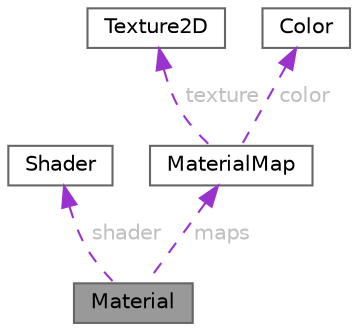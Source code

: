 digraph "Material"
{
 // LATEX_PDF_SIZE
  bgcolor="transparent";
  edge [fontname=Helvetica,fontsize=10,labelfontname=Helvetica,labelfontsize=10];
  node [fontname=Helvetica,fontsize=10,shape=box,height=0.2,width=0.4];
  Node1 [id="Node000001",label="Material",height=0.2,width=0.4,color="gray40", fillcolor="grey60", style="filled", fontcolor="black",tooltip=" "];
  Node2 -> Node1 [id="edge9_Node000001_Node000002",dir="back",color="darkorchid3",style="dashed",tooltip=" ",label=" shader",fontcolor="grey" ];
  Node2 [id="Node000002",label="Shader",height=0.2,width=0.4,color="gray40", fillcolor="white", style="filled",URL="$struct_shader.html",tooltip=" "];
  Node3 -> Node1 [id="edge10_Node000001_Node000003",dir="back",color="darkorchid3",style="dashed",tooltip=" ",label=" maps",fontcolor="grey" ];
  Node3 [id="Node000003",label="MaterialMap",height=0.2,width=0.4,color="gray40", fillcolor="white", style="filled",URL="$struct_material_map.html",tooltip=" "];
  Node4 -> Node3 [id="edge11_Node000003_Node000004",dir="back",color="darkorchid3",style="dashed",tooltip=" ",label=" texture",fontcolor="grey" ];
  Node4 [id="Node000004",label="Texture2D",height=0.2,width=0.4,color="gray40", fillcolor="white", style="filled",URL="$struct_texture2_d.html",tooltip=" "];
  Node5 -> Node3 [id="edge12_Node000003_Node000005",dir="back",color="darkorchid3",style="dashed",tooltip=" ",label=" color",fontcolor="grey" ];
  Node5 [id="Node000005",label="Color",height=0.2,width=0.4,color="gray40", fillcolor="white", style="filled",URL="$struct_color.html",tooltip=" "];
}
